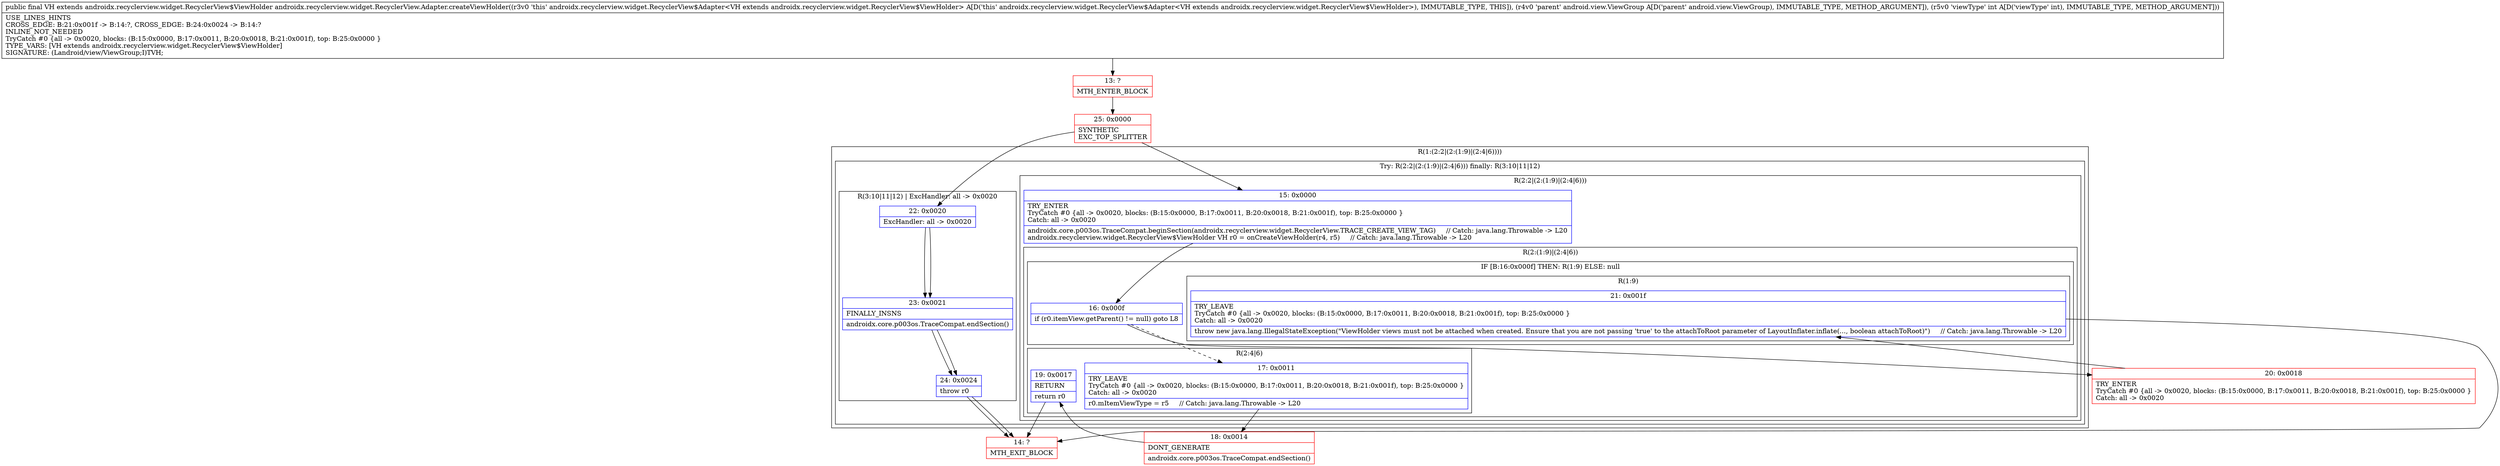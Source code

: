 digraph "CFG forandroidx.recyclerview.widget.RecyclerView.Adapter.createViewHolder(Landroid\/view\/ViewGroup;I)Landroidx\/recyclerview\/widget\/RecyclerView$ViewHolder;" {
subgraph cluster_Region_1837233284 {
label = "R(1:(2:2|(2:(1:9)|(2:4|6))))";
node [shape=record,color=blue];
subgraph cluster_TryCatchRegion_362553096 {
label = "Try: R(2:2|(2:(1:9)|(2:4|6))) finally: R(3:10|11|12)";
node [shape=record,color=blue];
subgraph cluster_Region_1976965892 {
label = "R(2:2|(2:(1:9)|(2:4|6)))";
node [shape=record,color=blue];
Node_15 [shape=record,label="{15\:\ 0x0000|TRY_ENTER\lTryCatch #0 \{all \-\> 0x0020, blocks: (B:15:0x0000, B:17:0x0011, B:20:0x0018, B:21:0x001f), top: B:25:0x0000 \}\lCatch: all \-\> 0x0020\l|androidx.core.p003os.TraceCompat.beginSection(androidx.recyclerview.widget.RecyclerView.TRACE_CREATE_VIEW_TAG)     \/\/ Catch: java.lang.Throwable \-\> L20\landroidx.recyclerview.widget.RecyclerView$ViewHolder VH r0 = onCreateViewHolder(r4, r5)     \/\/ Catch: java.lang.Throwable \-\> L20\l}"];
subgraph cluster_Region_1432494810 {
label = "R(2:(1:9)|(2:4|6))";
node [shape=record,color=blue];
subgraph cluster_IfRegion_2144878673 {
label = "IF [B:16:0x000f] THEN: R(1:9) ELSE: null";
node [shape=record,color=blue];
Node_16 [shape=record,label="{16\:\ 0x000f|if (r0.itemView.getParent() != null) goto L8\l}"];
subgraph cluster_Region_683959897 {
label = "R(1:9)";
node [shape=record,color=blue];
Node_21 [shape=record,label="{21\:\ 0x001f|TRY_LEAVE\lTryCatch #0 \{all \-\> 0x0020, blocks: (B:15:0x0000, B:17:0x0011, B:20:0x0018, B:21:0x001f), top: B:25:0x0000 \}\lCatch: all \-\> 0x0020\l|throw new java.lang.IllegalStateException(\"ViewHolder views must not be attached when created. Ensure that you are not passing 'true' to the attachToRoot parameter of LayoutInflater.inflate(..., boolean attachToRoot)\")     \/\/ Catch: java.lang.Throwable \-\> L20\l}"];
}
}
subgraph cluster_Region_1510967158 {
label = "R(2:4|6)";
node [shape=record,color=blue];
Node_17 [shape=record,label="{17\:\ 0x0011|TRY_LEAVE\lTryCatch #0 \{all \-\> 0x0020, blocks: (B:15:0x0000, B:17:0x0011, B:20:0x0018, B:21:0x001f), top: B:25:0x0000 \}\lCatch: all \-\> 0x0020\l|r0.mItemViewType = r5     \/\/ Catch: java.lang.Throwable \-\> L20\l}"];
Node_19 [shape=record,label="{19\:\ 0x0017|RETURN\l|return r0\l}"];
}
}
}
subgraph cluster_Region_1241747985 {
label = "R(3:10|11|12) | ExcHandler: all \-\> 0x0020\l";
node [shape=record,color=blue];
Node_22 [shape=record,label="{22\:\ 0x0020|ExcHandler: all \-\> 0x0020\l}"];
Node_23 [shape=record,label="{23\:\ 0x0021|FINALLY_INSNS\l|androidx.core.p003os.TraceCompat.endSection()\l}"];
Node_24 [shape=record,label="{24\:\ 0x0024|throw r0\l}"];
}
}
}
subgraph cluster_Region_1241747985 {
label = "R(3:10|11|12) | ExcHandler: all \-\> 0x0020\l";
node [shape=record,color=blue];
Node_22 [shape=record,label="{22\:\ 0x0020|ExcHandler: all \-\> 0x0020\l}"];
Node_23 [shape=record,label="{23\:\ 0x0021|FINALLY_INSNS\l|androidx.core.p003os.TraceCompat.endSection()\l}"];
Node_24 [shape=record,label="{24\:\ 0x0024|throw r0\l}"];
}
Node_13 [shape=record,color=red,label="{13\:\ ?|MTH_ENTER_BLOCK\l}"];
Node_25 [shape=record,color=red,label="{25\:\ 0x0000|SYNTHETIC\lEXC_TOP_SPLITTER\l}"];
Node_18 [shape=record,color=red,label="{18\:\ 0x0014|DONT_GENERATE\l|androidx.core.p003os.TraceCompat.endSection()\l}"];
Node_14 [shape=record,color=red,label="{14\:\ ?|MTH_EXIT_BLOCK\l}"];
Node_20 [shape=record,color=red,label="{20\:\ 0x0018|TRY_ENTER\lTryCatch #0 \{all \-\> 0x0020, blocks: (B:15:0x0000, B:17:0x0011, B:20:0x0018, B:21:0x001f), top: B:25:0x0000 \}\lCatch: all \-\> 0x0020\l}"];
MethodNode[shape=record,label="{public final VH extends androidx.recyclerview.widget.RecyclerView$ViewHolder androidx.recyclerview.widget.RecyclerView.Adapter.createViewHolder((r3v0 'this' androidx.recyclerview.widget.RecyclerView$Adapter\<VH extends androidx.recyclerview.widget.RecyclerView$ViewHolder\> A[D('this' androidx.recyclerview.widget.RecyclerView$Adapter\<VH extends androidx.recyclerview.widget.RecyclerView$ViewHolder\>), IMMUTABLE_TYPE, THIS]), (r4v0 'parent' android.view.ViewGroup A[D('parent' android.view.ViewGroup), IMMUTABLE_TYPE, METHOD_ARGUMENT]), (r5v0 'viewType' int A[D('viewType' int), IMMUTABLE_TYPE, METHOD_ARGUMENT]))  | USE_LINES_HINTS\lCROSS_EDGE: B:21:0x001f \-\> B:14:?, CROSS_EDGE: B:24:0x0024 \-\> B:14:?\lINLINE_NOT_NEEDED\lTryCatch #0 \{all \-\> 0x0020, blocks: (B:15:0x0000, B:17:0x0011, B:20:0x0018, B:21:0x001f), top: B:25:0x0000 \}\lTYPE_VARS: [VH extends androidx.recyclerview.widget.RecyclerView$ViewHolder]\lSIGNATURE: (Landroid\/view\/ViewGroup;I)TVH;\l}"];
MethodNode -> Node_13;Node_15 -> Node_16;
Node_16 -> Node_17[style=dashed];
Node_16 -> Node_20;
Node_21 -> Node_14;
Node_17 -> Node_18;
Node_19 -> Node_14;
Node_22 -> Node_23;
Node_23 -> Node_24;
Node_24 -> Node_14;
Node_22 -> Node_23;
Node_23 -> Node_24;
Node_24 -> Node_14;
Node_13 -> Node_25;
Node_25 -> Node_15;
Node_25 -> Node_22;
Node_18 -> Node_19;
Node_20 -> Node_21;
}

